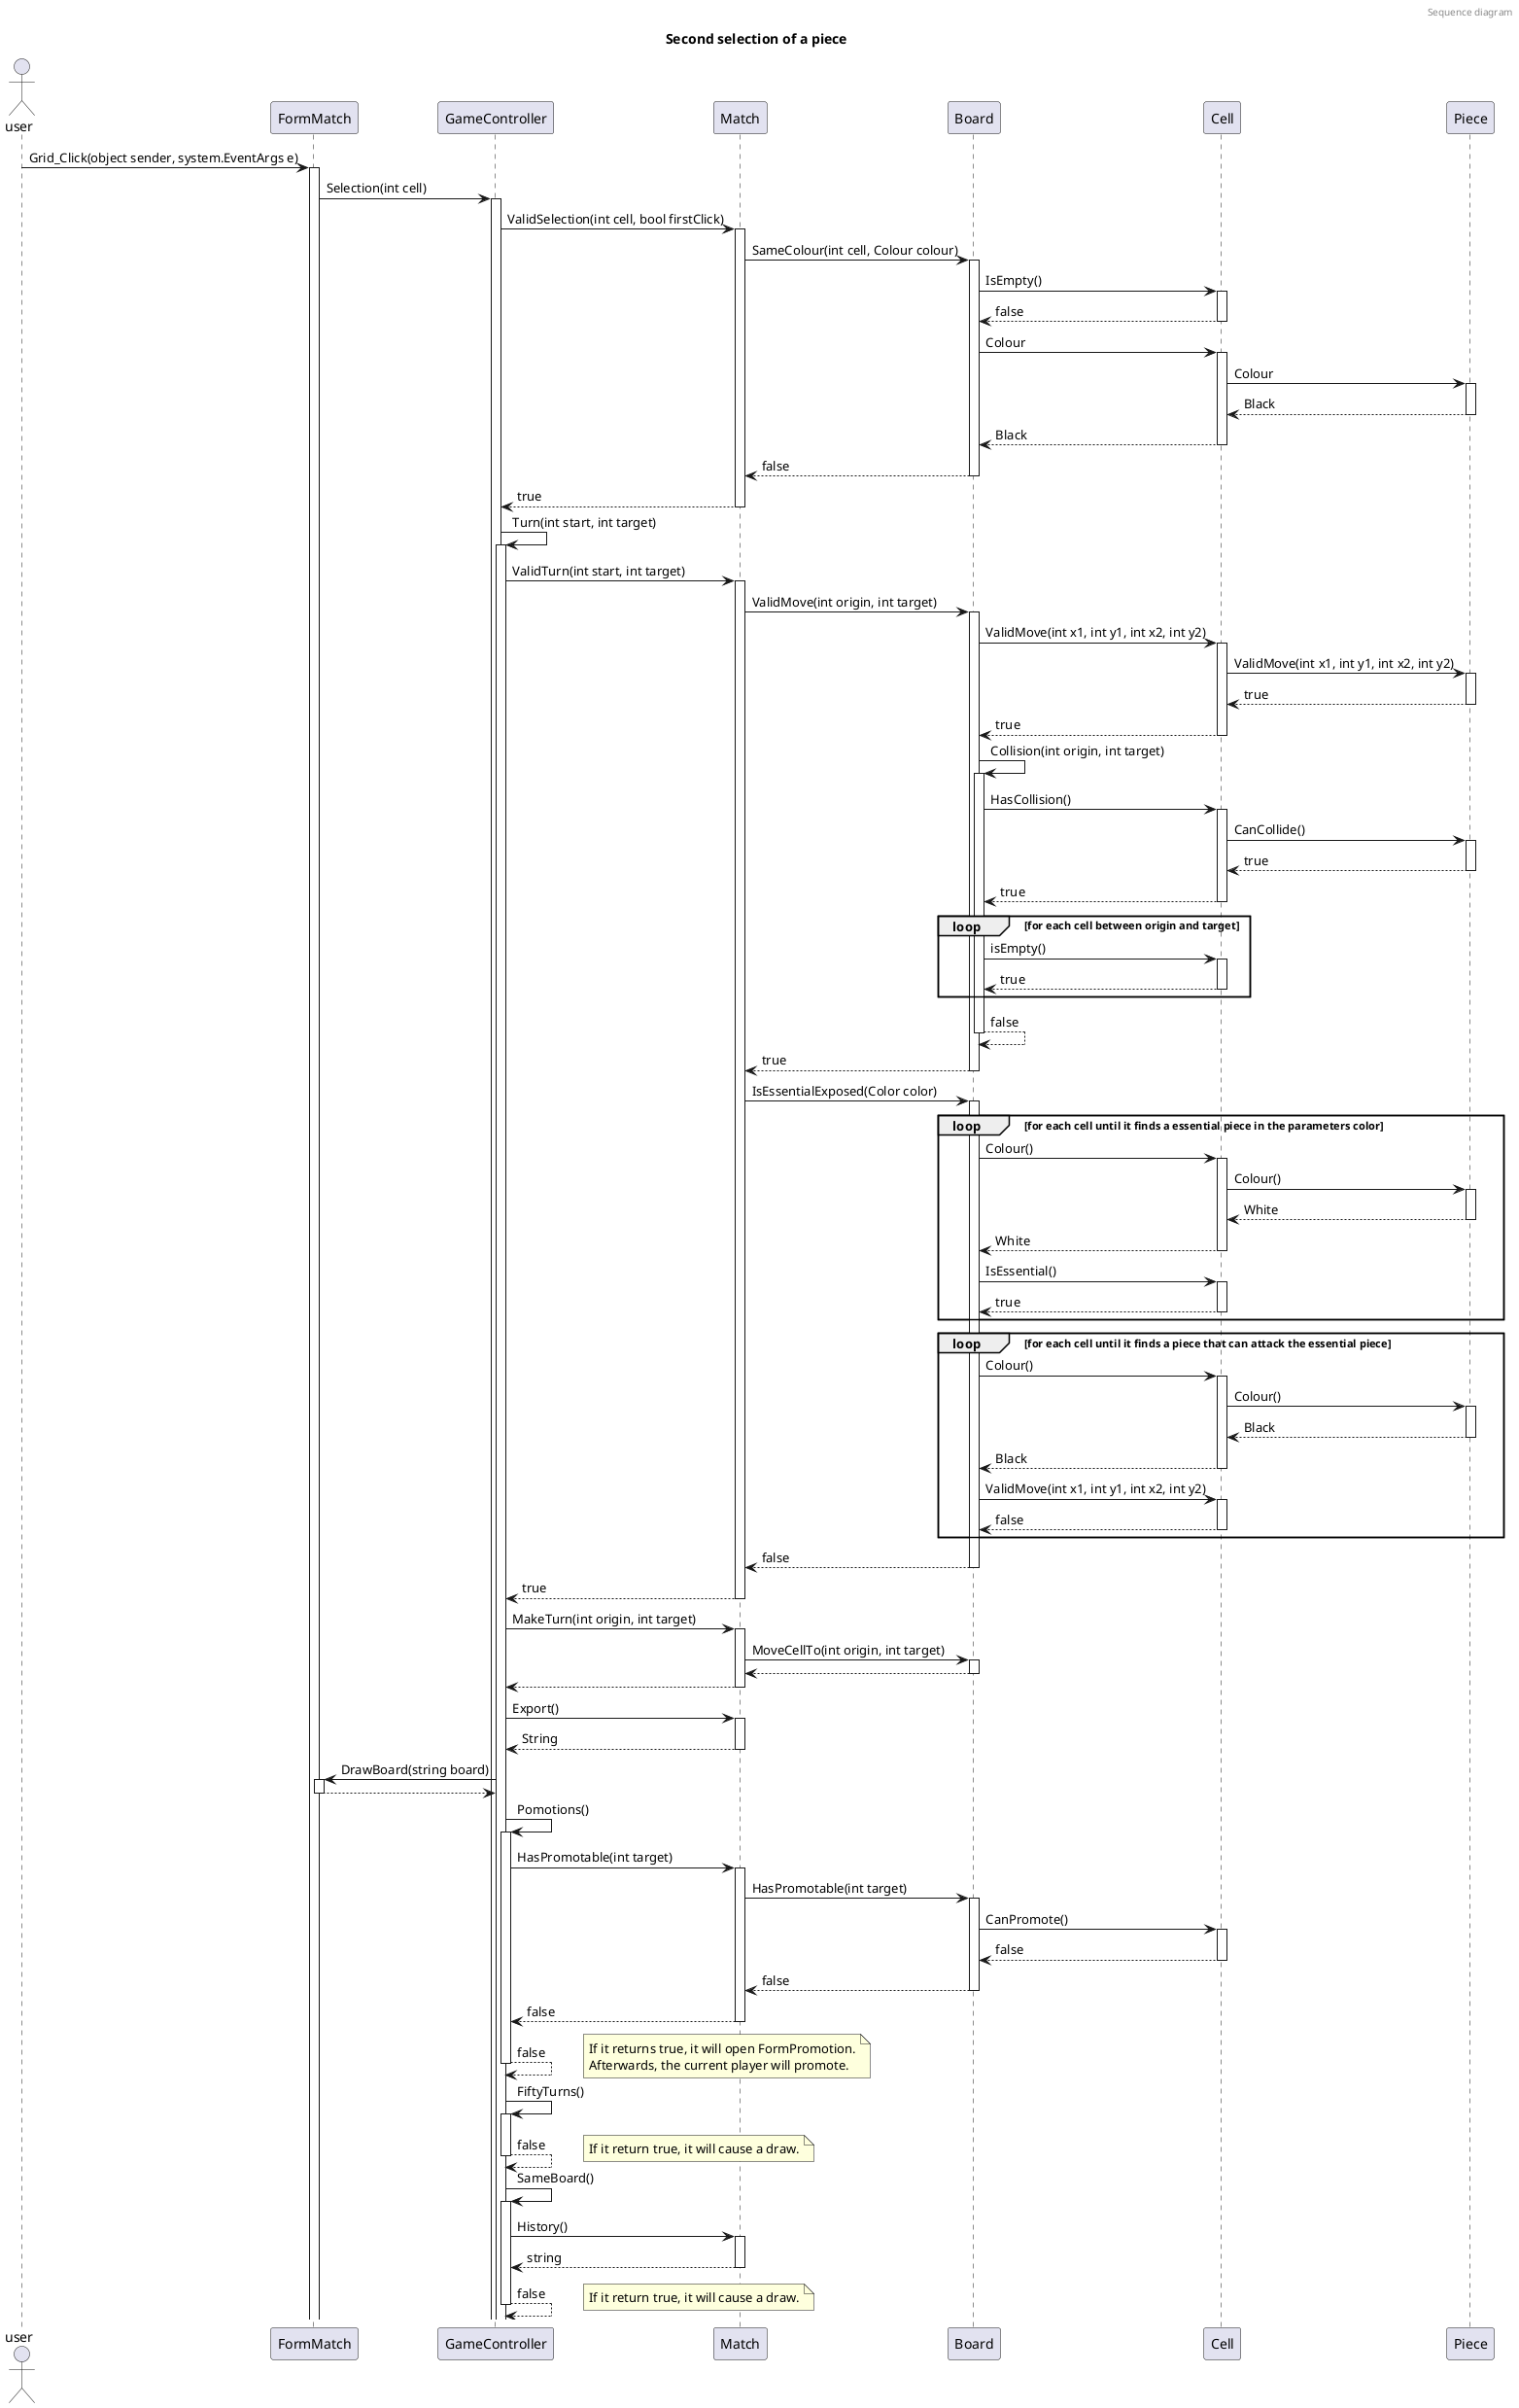 @startuml first_sequence

header Sequence diagram

title Second selection of a piece 

actor user

'---------'Check if is not the same colour---------'
user -> FormMatch ++ : Grid_Click(object sender, system.EventArgs e)
FormMatch -> GameController ++ : Selection(int cell)

GameController -> Match ++: ValidSelection(int cell, bool firstClick)

Match -> Board ++: SameColour(int cell, Colour colour)
Board -> Cell ++: IsEmpty()
return false

Board -> Cell ++: Colour
Cell -> Piece ++: Colour
return Black
return Black
return false
return true

'---------Check if turn is valid---------'
GameController -> GameController ++: Turn(int start, int target)
GameController -> Match ++: ValidTurn(int start, int target)

'Check if move is valid
Match -> Board ++: ValidMove(int origin, int target)
Board -> Cell ++: ValidMove(int x1, int y1, int x2, int y2)
Cell -> Piece ++: ValidMove(int x1, int y1, int x2, int y2)
return true
return true

'Check if there are a collision
Board -> Board ++: Collision(int origin, int target)
Board -> Cell ++: HasCollision()
Cell -> Piece ++: CanCollide()
return true
return true
loop for each cell between origin and target
    Board -> Cell ++: isEmpty()
    return true
end
return false
return true

'Check Selfcheck
Match -> Board ++: IsEssentialExposed(Color color)

loop for each cell until it finds a essential piece in the parameters color
    Board -> Cell ++: Colour()
    Cell -> Piece ++: Colour()
    return White
    return White
    Board -> Cell ++: IsEssential()
    return true
end

loop for each cell until it finds a piece that can attack the essential piece
    Board -> Cell ++: Colour()
    Cell -> Piece ++: Colour()
    return Black
    return Black
    Board -> Cell ++: ValidMove(int x1, int y1, int x2, int y2)
    return false
end

return false
return true


'Make the turn (Modals)
GameController -> Match ++: MakeTurn(int origin, int target)
Match -> Board ++: MoveCellTo(int origin, int target)
return
return

'Make the turn (Views)
GameController -> Match ++: Export()
return String
GameController -> FormMatch ++: DrawBoard(string board)
return

'TODO Promotion
GameController -> GameController ++: Pomotions()
GameController -> Match ++: HasPromotable(int target)
Match -> Board ++: HasPromotable(int target)
Board -> Cell ++: CanPromote()
return false
return false
return false
return false

note right
    If it returns true, it will open FormPromotion.
    Afterwards, the current player will promote.
end note


'TODO Check
'TODO Checkmate
'TODO Castle

'Check if it make fifty turn
GameController -> GameController ++: FiftyTurns()
return false

note right
    If it return true, it will cause a draw.
end note

'Check if it make fifty turn
GameController -> GameController ++: SameBoard()
GameController -> Match ++: History()
return string
return false

note right
    If it return true, it will cause a draw.
end note


@enduml